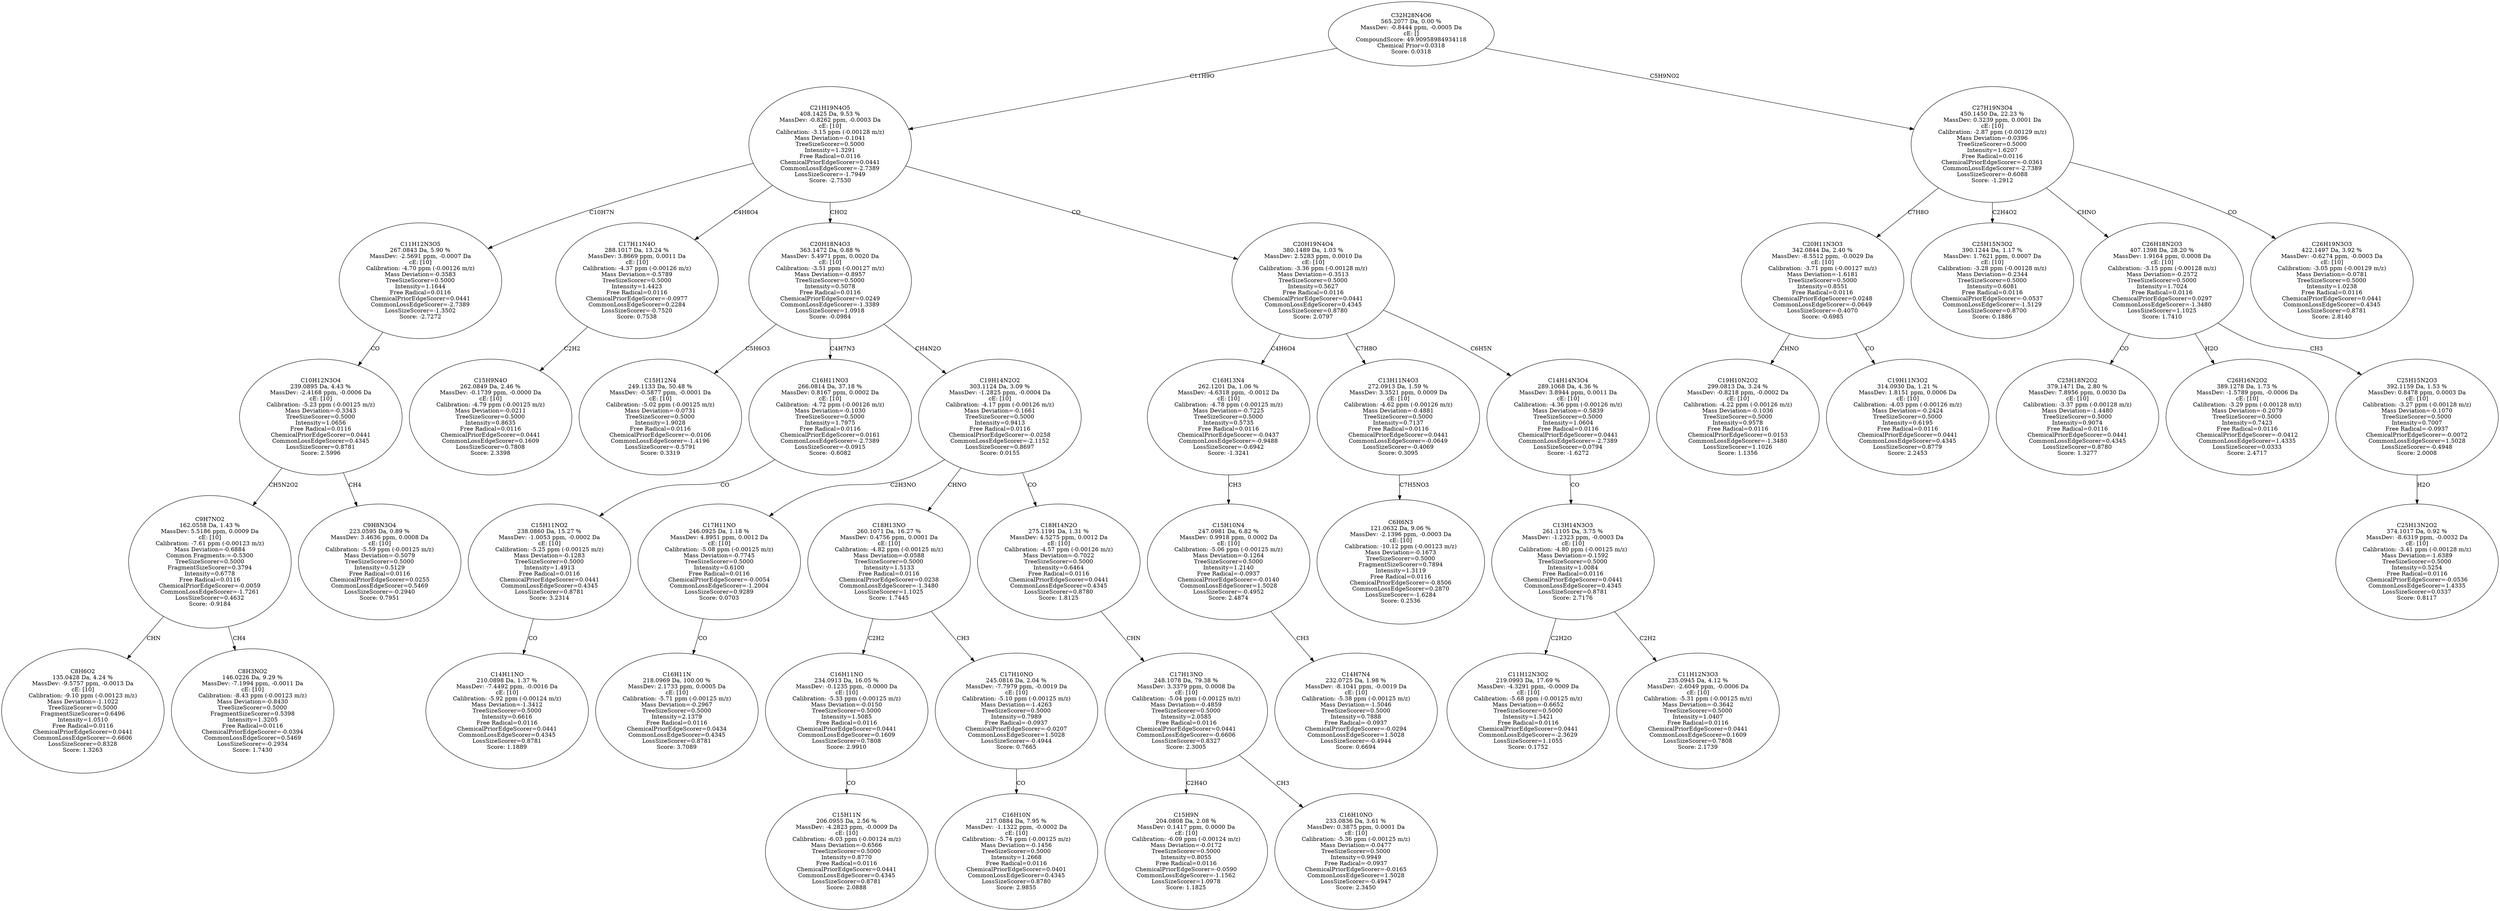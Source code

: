 strict digraph {
v1 [label="C8H6O2\n135.0428 Da, 4.24 %\nMassDev: -9.5757 ppm, -0.0013 Da\ncE: [10]\nCalibration: -9.10 ppm (-0.00123 m/z)\nMass Deviation=-1.1022\nTreeSizeScorer=0.5000\nFragmentSizeScorer=0.6496\nIntensity=1.0510\nFree Radical=0.0116\nChemicalPriorEdgeScorer=0.0441\nCommonLossEdgeScorer=-0.6606\nLossSizeScorer=0.8328\nScore: 1.3263"];
v2 [label="C8H3NO2\n146.0226 Da, 9.29 %\nMassDev: -7.1994 ppm, -0.0011 Da\ncE: [10]\nCalibration: -8.43 ppm (-0.00123 m/z)\nMass Deviation=-0.8430\nTreeSizeScorer=0.5000\nFragmentSizeScorer=0.5398\nIntensity=1.3205\nFree Radical=0.0116\nChemicalPriorEdgeScorer=-0.0394\nCommonLossEdgeScorer=0.5469\nLossSizeScorer=-0.2934\nScore: 1.7430"];
v3 [label="C9H7NO2\n162.0558 Da, 1.43 %\nMassDev: 5.5186 ppm, 0.0009 Da\ncE: [10]\nCalibration: -7.61 ppm (-0.00123 m/z)\nMass Deviation=-0.6884\nCommon Fragments:=-0.5300\nTreeSizeScorer=0.5000\nFragmentSizeScorer=0.3794\nIntensity=0.6778\nFree Radical=0.0116\nChemicalPriorEdgeScorer=-0.0059\nCommonLossEdgeScorer=-1.7261\nLossSizeScorer=0.4632\nScore: -0.9184"];
v4 [label="C9H8N3O4\n223.0595 Da, 0.89 %\nMassDev: 3.4636 ppm, 0.0008 Da\ncE: [10]\nCalibration: -5.59 ppm (-0.00125 m/z)\nMass Deviation=-0.5079\nTreeSizeScorer=0.5000\nIntensity=0.5129\nFree Radical=0.0116\nChemicalPriorEdgeScorer=0.0255\nCommonLossEdgeScorer=0.5469\nLossSizeScorer=-0.2940\nScore: 0.7951"];
v5 [label="C10H12N3O4\n239.0895 Da, 4.43 %\nMassDev: -2.4168 ppm, -0.0006 Da\ncE: [10]\nCalibration: -5.23 ppm (-0.00125 m/z)\nMass Deviation=-0.3343\nTreeSizeScorer=0.5000\nIntensity=1.0656\nFree Radical=0.0116\nChemicalPriorEdgeScorer=0.0441\nCommonLossEdgeScorer=0.4345\nLossSizeScorer=0.8781\nScore: 2.5996"];
v6 [label="C11H12N3O5\n267.0843 Da, 5.90 %\nMassDev: -2.5691 ppm, -0.0007 Da\ncE: [10]\nCalibration: -4.70 ppm (-0.00126 m/z)\nMass Deviation=-0.3583\nTreeSizeScorer=0.5000\nIntensity=1.1644\nFree Radical=0.0116\nChemicalPriorEdgeScorer=0.0441\nCommonLossEdgeScorer=-2.7389\nLossSizeScorer=-1.3502\nScore: -2.7272"];
v7 [label="C15H9N4O\n262.0849 Da, 2.46 %\nMassDev: -0.1739 ppm, -0.0000 Da\ncE: [10]\nCalibration: -4.79 ppm (-0.00125 m/z)\nMass Deviation=-0.0211\nTreeSizeScorer=0.5000\nIntensity=0.8635\nFree Radical=0.0116\nChemicalPriorEdgeScorer=0.0441\nCommonLossEdgeScorer=0.1609\nLossSizeScorer=0.7808\nScore: 2.3398"];
v8 [label="C17H11N4O\n288.1017 Da, 13.24 %\nMassDev: 3.8669 ppm, 0.0011 Da\ncE: [10]\nCalibration: -4.37 ppm (-0.00126 m/z)\nMass Deviation=-0.5789\nTreeSizeScorer=0.5000\nIntensity=1.4423\nFree Radical=0.0116\nChemicalPriorEdgeScorer=-0.0977\nCommonLossEdgeScorer=0.2284\nLossSizeScorer=-0.7520\nScore: 0.7538"];
v9 [label="C15H12N4\n249.1133 Da, 50.48 %\nMassDev: -0.5877 ppm, -0.0001 Da\ncE: [10]\nCalibration: -5.02 ppm (-0.00125 m/z)\nMass Deviation=-0.0731\nTreeSizeScorer=0.5000\nIntensity=1.9028\nFree Radical=0.0116\nChemicalPriorEdgeScorer=-0.0106\nCommonLossEdgeScorer=-1.4196\nLossSizeScorer=-0.5791\nScore: 0.3319"];
v10 [label="C14H11NO\n210.0898 Da, 1.37 %\nMassDev: -7.4492 ppm, -0.0016 Da\ncE: [10]\nCalibration: -5.92 ppm (-0.00124 m/z)\nMass Deviation=-1.3412\nTreeSizeScorer=0.5000\nIntensity=0.6616\nFree Radical=0.0116\nChemicalPriorEdgeScorer=0.0441\nCommonLossEdgeScorer=0.4345\nLossSizeScorer=0.8781\nScore: 1.1889"];
v11 [label="C15H11NO2\n238.0860 Da, 15.27 %\nMassDev: -1.0053 ppm, -0.0002 Da\ncE: [10]\nCalibration: -5.25 ppm (-0.00125 m/z)\nMass Deviation=-0.1283\nTreeSizeScorer=0.5000\nIntensity=1.4913\nFree Radical=0.0116\nChemicalPriorEdgeScorer=0.0441\nCommonLossEdgeScorer=0.4345\nLossSizeScorer=0.8781\nScore: 3.2314"];
v12 [label="C16H11NO3\n266.0814 Da, 37.18 %\nMassDev: 0.8167 ppm, 0.0002 Da\ncE: [10]\nCalibration: -4.72 ppm (-0.00126 m/z)\nMass Deviation=-0.1030\nTreeSizeScorer=0.5000\nIntensity=1.7975\nFree Radical=0.0116\nChemicalPriorEdgeScorer=0.0161\nCommonLossEdgeScorer=-2.7389\nLossSizeScorer=-0.0915\nScore: -0.6082"];
v13 [label="C16H11N\n218.0969 Da, 100.00 %\nMassDev: 2.1733 ppm, 0.0005 Da\ncE: [10]\nCalibration: -5.71 ppm (-0.00125 m/z)\nMass Deviation=-0.2967\nTreeSizeScorer=0.5000\nIntensity=2.1379\nFree Radical=0.0116\nChemicalPriorEdgeScorer=0.0434\nCommonLossEdgeScorer=0.4345\nLossSizeScorer=0.8781\nScore: 3.7089"];
v14 [label="C17H11NO\n246.0925 Da, 1.18 %\nMassDev: 4.8951 ppm, 0.0012 Da\ncE: [10]\nCalibration: -5.08 ppm (-0.00125 m/z)\nMass Deviation=-0.7745\nTreeSizeScorer=0.5000\nIntensity=0.6100\nFree Radical=0.0116\nChemicalPriorEdgeScorer=-0.0054\nCommonLossEdgeScorer=-1.2004\nLossSizeScorer=0.9289\nScore: 0.0703"];
v15 [label="C15H11N\n206.0955 Da, 2.56 %\nMassDev: -4.2823 ppm, -0.0009 Da\ncE: [10]\nCalibration: -6.03 ppm (-0.00124 m/z)\nMass Deviation=-0.6566\nTreeSizeScorer=0.5000\nIntensity=0.8770\nFree Radical=0.0116\nChemicalPriorEdgeScorer=0.0441\nCommonLossEdgeScorer=0.4345\nLossSizeScorer=0.8781\nScore: 2.0888"];
v16 [label="C16H11NO\n234.0913 Da, 16.05 %\nMassDev: -0.1235 ppm, -0.0000 Da\ncE: [10]\nCalibration: -5.33 ppm (-0.00125 m/z)\nMass Deviation=-0.0150\nTreeSizeScorer=0.5000\nIntensity=1.5085\nFree Radical=0.0116\nChemicalPriorEdgeScorer=0.0441\nCommonLossEdgeScorer=0.1609\nLossSizeScorer=0.7808\nScore: 2.9910"];
v17 [label="C16H10N\n217.0884 Da, 7.95 %\nMassDev: -1.1322 ppm, -0.0002 Da\ncE: [10]\nCalibration: -5.74 ppm (-0.00125 m/z)\nMass Deviation=-0.1456\nTreeSizeScorer=0.5000\nIntensity=1.2668\nFree Radical=0.0116\nChemicalPriorEdgeScorer=0.0401\nCommonLossEdgeScorer=0.4345\nLossSizeScorer=0.8780\nScore: 2.9855"];
v18 [label="C17H10NO\n245.0816 Da, 2.04 %\nMassDev: -7.7979 ppm, -0.0019 Da\ncE: [10]\nCalibration: -5.10 ppm (-0.00125 m/z)\nMass Deviation=-1.4263\nTreeSizeScorer=0.5000\nIntensity=0.7989\nFree Radical=-0.0937\nChemicalPriorEdgeScorer=-0.0207\nCommonLossEdgeScorer=1.5028\nLossSizeScorer=-0.4944\nScore: 0.7665"];
v19 [label="C18H13NO\n260.1071 Da, 16.27 %\nMassDev: 0.4756 ppm, 0.0001 Da\ncE: [10]\nCalibration: -4.82 ppm (-0.00125 m/z)\nMass Deviation=-0.0588\nTreeSizeScorer=0.5000\nIntensity=1.5133\nFree Radical=0.0116\nChemicalPriorEdgeScorer=0.0238\nCommonLossEdgeScorer=-1.3480\nLossSizeScorer=1.1025\nScore: 1.7445"];
v20 [label="C15H9N\n204.0808 Da, 2.08 %\nMassDev: 0.1417 ppm, 0.0000 Da\ncE: [10]\nCalibration: -6.09 ppm (-0.00124 m/z)\nMass Deviation=-0.0172\nTreeSizeScorer=0.5000\nIntensity=0.8055\nFree Radical=0.0116\nChemicalPriorEdgeScorer=-0.0590\nCommonLossEdgeScorer=-1.1562\nLossSizeScorer=1.0978\nScore: 1.1825"];
v21 [label="C16H10NO\n233.0836 Da, 3.61 %\nMassDev: 0.3875 ppm, 0.0001 Da\ncE: [10]\nCalibration: -5.36 ppm (-0.00125 m/z)\nMass Deviation=-0.0477\nTreeSizeScorer=0.5000\nIntensity=0.9949\nFree Radical=-0.0937\nChemicalPriorEdgeScorer=-0.0165\nCommonLossEdgeScorer=1.5028\nLossSizeScorer=-0.4947\nScore: 2.3450"];
v22 [label="C17H13NO\n248.1078 Da, 79.38 %\nMassDev: 3.3379 ppm, 0.0008 Da\ncE: [10]\nCalibration: -5.04 ppm (-0.00125 m/z)\nMass Deviation=-0.4859\nTreeSizeScorer=0.5000\nIntensity=2.0585\nFree Radical=0.0116\nChemicalPriorEdgeScorer=0.0441\nCommonLossEdgeScorer=-0.6606\nLossSizeScorer=0.8327\nScore: 2.3005"];
v23 [label="C18H14N2O\n275.1191 Da, 1.31 %\nMassDev: 4.5275 ppm, 0.0012 Da\ncE: [10]\nCalibration: -4.57 ppm (-0.00126 m/z)\nMass Deviation=-0.7022\nTreeSizeScorer=0.5000\nIntensity=0.6464\nFree Radical=0.0116\nChemicalPriorEdgeScorer=0.0441\nCommonLossEdgeScorer=0.4345\nLossSizeScorer=0.8780\nScore: 1.8125"];
v24 [label="C19H14N2O2\n303.1124 Da, 3.09 %\nMassDev: -1.2825 ppm, -0.0004 Da\ncE: [10]\nCalibration: -4.17 ppm (-0.00126 m/z)\nMass Deviation=-0.1661\nTreeSizeScorer=0.5000\nIntensity=0.9413\nFree Radical=0.0116\nChemicalPriorEdgeScorer=-0.0258\nCommonLossEdgeScorer=-2.1152\nLossSizeScorer=0.8697\nScore: 0.0155"];
v25 [label="C20H18N4O3\n363.1472 Da, 0.88 %\nMassDev: 5.4971 ppm, 0.0020 Da\ncE: [10]\nCalibration: -3.51 ppm (-0.00127 m/z)\nMass Deviation=-0.8957\nTreeSizeScorer=0.5000\nIntensity=0.5078\nFree Radical=0.0116\nChemicalPriorEdgeScorer=0.0249\nCommonLossEdgeScorer=-1.3389\nLossSizeScorer=1.0918\nScore: -0.0984"];
v26 [label="C14H7N4\n232.0725 Da, 1.98 %\nMassDev: -8.1041 ppm, -0.0019 Da\ncE: [10]\nCalibration: -5.38 ppm (-0.00125 m/z)\nMass Deviation=-1.5046\nTreeSizeScorer=0.5000\nIntensity=0.7888\nFree Radical=-0.0937\nChemicalPriorEdgeScorer=-0.0294\nCommonLossEdgeScorer=1.5028\nLossSizeScorer=-0.4944\nScore: 0.6694"];
v27 [label="C15H10N4\n247.0981 Da, 6.82 %\nMassDev: 0.9918 ppm, 0.0002 Da\ncE: [10]\nCalibration: -5.06 ppm (-0.00125 m/z)\nMass Deviation=-0.1264\nTreeSizeScorer=0.5000\nIntensity=1.2140\nFree Radical=-0.0937\nChemicalPriorEdgeScorer=-0.0140\nCommonLossEdgeScorer=1.5028\nLossSizeScorer=-0.4952\nScore: 2.4874"];
v28 [label="C16H13N4\n262.1201 Da, 1.06 %\nMassDev: -4.6318 ppm, -0.0012 Da\ncE: [10]\nCalibration: -4.78 ppm (-0.00125 m/z)\nMass Deviation=-0.7225\nTreeSizeScorer=0.5000\nIntensity=0.5735\nFree Radical=0.0116\nChemicalPriorEdgeScorer=-0.0437\nCommonLossEdgeScorer=-0.9488\nLossSizeScorer=-0.6942\nScore: -1.3241"];
v29 [label="C6H6N3\n121.0632 Da, 9.06 %\nMassDev: -2.1396 ppm, -0.0003 Da\ncE: [10]\nCalibration: -10.12 ppm (-0.00123 m/z)\nMass Deviation=-0.1673\nTreeSizeScorer=0.5000\nFragmentSizeScorer=0.7894\nIntensity=1.3119\nFree Radical=0.0116\nChemicalPriorEdgeScorer=-0.8506\nCommonLossEdgeScorer=0.2870\nLossSizeScorer=-1.6284\nScore: 0.2536"];
v30 [label="C13H11N4O3\n272.0913 Da, 1.59 %\nMassDev: 3.3521 ppm, 0.0009 Da\ncE: [10]\nCalibration: -4.62 ppm (-0.00126 m/z)\nMass Deviation=-0.4881\nTreeSizeScorer=0.5000\nIntensity=0.7137\nFree Radical=0.0116\nChemicalPriorEdgeScorer=0.0441\nCommonLossEdgeScorer=-0.0649\nLossSizeScorer=-0.4069\nScore: 0.3095"];
v31 [label="C11H12N3O2\n219.0993 Da, 17.69 %\nMassDev: -4.3291 ppm, -0.0009 Da\ncE: [10]\nCalibration: -5.68 ppm (-0.00125 m/z)\nMass Deviation=-0.6652\nTreeSizeScorer=0.5000\nIntensity=1.5421\nFree Radical=0.0116\nChemicalPriorEdgeScorer=0.0441\nCommonLossEdgeScorer=-2.3629\nLossSizeScorer=1.1055\nScore: 0.1752"];
v32 [label="C11H12N3O3\n235.0945 Da, 4.12 %\nMassDev: -2.6049 ppm, -0.0006 Da\ncE: [10]\nCalibration: -5.31 ppm (-0.00125 m/z)\nMass Deviation=-0.3642\nTreeSizeScorer=0.5000\nIntensity=1.0407\nFree Radical=0.0116\nChemicalPriorEdgeScorer=0.0441\nCommonLossEdgeScorer=0.1609\nLossSizeScorer=0.7808\nScore: 2.1739"];
v33 [label="C13H14N3O3\n261.1105 Da, 3.75 %\nMassDev: -1.2323 ppm, -0.0003 Da\ncE: [10]\nCalibration: -4.80 ppm (-0.00125 m/z)\nMass Deviation=-0.1592\nTreeSizeScorer=0.5000\nIntensity=1.0084\nFree Radical=0.0116\nChemicalPriorEdgeScorer=0.0441\nCommonLossEdgeScorer=0.4345\nLossSizeScorer=0.8781\nScore: 2.7176"];
v34 [label="C14H14N3O4\n289.1068 Da, 4.36 %\nMassDev: 3.8944 ppm, 0.0011 Da\ncE: [10]\nCalibration: -4.36 ppm (-0.00126 m/z)\nMass Deviation=-0.5839\nTreeSizeScorer=0.5000\nIntensity=1.0604\nFree Radical=0.0116\nChemicalPriorEdgeScorer=0.0441\nCommonLossEdgeScorer=-2.7389\nLossSizeScorer=0.0794\nScore: -1.6272"];
v35 [label="C20H19N4O4\n380.1489 Da, 1.03 %\nMassDev: 2.5283 ppm, 0.0010 Da\ncE: [10]\nCalibration: -3.36 ppm (-0.00128 m/z)\nMass Deviation=-0.3513\nTreeSizeScorer=0.5000\nIntensity=0.5627\nFree Radical=0.0116\nChemicalPriorEdgeScorer=0.0441\nCommonLossEdgeScorer=0.4345\nLossSizeScorer=0.8780\nScore: 2.0797"];
v36 [label="C21H19N4O5\n408.1425 Da, 9.53 %\nMassDev: -0.8262 ppm, -0.0003 Da\ncE: [10]\nCalibration: -3.15 ppm (-0.00128 m/z)\nMass Deviation=-0.1041\nTreeSizeScorer=0.5000\nIntensity=1.3291\nFree Radical=0.0116\nChemicalPriorEdgeScorer=0.0441\nCommonLossEdgeScorer=-2.7389\nLossSizeScorer=-1.7949\nScore: -2.7530"];
v37 [label="C19H10N2O2\n299.0813 Da, 3.24 %\nMassDev: -0.8218 ppm, -0.0002 Da\ncE: [10]\nCalibration: -4.22 ppm (-0.00126 m/z)\nMass Deviation=-0.1036\nTreeSizeScorer=0.5000\nIntensity=0.9578\nFree Radical=0.0116\nChemicalPriorEdgeScorer=0.0153\nCommonLossEdgeScorer=-1.3480\nLossSizeScorer=1.1026\nScore: 1.1356"];
v38 [label="C19H11N3O2\n314.0930 Da, 1.21 %\nMassDev: 1.8151 ppm, 0.0006 Da\ncE: [10]\nCalibration: -4.03 ppm (-0.00126 m/z)\nMass Deviation=-0.2424\nTreeSizeScorer=0.5000\nIntensity=0.6195\nFree Radical=0.0116\nChemicalPriorEdgeScorer=0.0441\nCommonLossEdgeScorer=0.4345\nLossSizeScorer=0.8779\nScore: 2.2453"];
v39 [label="C20H11N3O3\n342.0844 Da, 2.40 %\nMassDev: -8.5512 ppm, -0.0029 Da\ncE: [10]\nCalibration: -3.71 ppm (-0.00127 m/z)\nMass Deviation=-1.6181\nTreeSizeScorer=0.5000\nIntensity=0.8551\nFree Radical=0.0116\nChemicalPriorEdgeScorer=0.0248\nCommonLossEdgeScorer=-0.0649\nLossSizeScorer=-0.4070\nScore: -0.6985"];
v40 [label="C25H15N3O2\n390.1244 Da, 1.17 %\nMassDev: 1.7621 ppm, 0.0007 Da\ncE: [10]\nCalibration: -3.28 ppm (-0.00128 m/z)\nMass Deviation=-0.2344\nTreeSizeScorer=0.5000\nIntensity=0.6081\nFree Radical=0.0116\nChemicalPriorEdgeScorer=-0.0537\nCommonLossEdgeScorer=-1.5129\nLossSizeScorer=0.8700\nScore: 0.1886"];
v41 [label="C25H18N2O2\n379.1471 Da, 2.80 %\nMassDev: 7.8956 ppm, 0.0030 Da\ncE: [10]\nCalibration: -3.37 ppm (-0.00128 m/z)\nMass Deviation=-1.4480\nTreeSizeScorer=0.5000\nIntensity=0.9074\nFree Radical=0.0116\nChemicalPriorEdgeScorer=0.0441\nCommonLossEdgeScorer=0.4345\nLossSizeScorer=0.8780\nScore: 1.3277"];
v42 [label="C26H16N2O2\n389.1278 Da, 1.73 %\nMassDev: -1.5789 ppm, -0.0006 Da\ncE: [10]\nCalibration: -3.29 ppm (-0.00128 m/z)\nMass Deviation=-0.2079\nTreeSizeScorer=0.5000\nIntensity=0.7423\nFree Radical=0.0116\nChemicalPriorEdgeScorer=-0.0412\nCommonLossEdgeScorer=1.4335\nLossSizeScorer=0.0333\nScore: 2.4717"];
v43 [label="C25H13N2O2\n374.1017 Da, 0.92 %\nMassDev: -8.6319 ppm, -0.0032 Da\ncE: [10]\nCalibration: -3.41 ppm (-0.00128 m/z)\nMass Deviation=-1.6389\nTreeSizeScorer=0.5000\nIntensity=0.5254\nFree Radical=0.0116\nChemicalPriorEdgeScorer=-0.0536\nCommonLossEdgeScorer=1.4335\nLossSizeScorer=0.0337\nScore: 0.8117"];
v44 [label="C25H15N2O3\n392.1159 Da, 1.53 %\nMassDev: 0.8478 ppm, 0.0003 Da\ncE: [10]\nCalibration: -3.27 ppm (-0.00128 m/z)\nMass Deviation=-0.1070\nTreeSizeScorer=0.5000\nIntensity=0.7007\nFree Radical=-0.0937\nChemicalPriorEdgeScorer=-0.0072\nCommonLossEdgeScorer=1.5028\nLossSizeScorer=-0.4948\nScore: 2.0008"];
v45 [label="C26H18N2O3\n407.1398 Da, 28.20 %\nMassDev: 1.9164 ppm, 0.0008 Da\ncE: [10]\nCalibration: -3.15 ppm (-0.00128 m/z)\nMass Deviation=-0.2572\nTreeSizeScorer=0.5000\nIntensity=1.7024\nFree Radical=0.0116\nChemicalPriorEdgeScorer=0.0297\nCommonLossEdgeScorer=-1.3480\nLossSizeScorer=1.1025\nScore: 1.7410"];
v46 [label="C26H19N3O3\n422.1497 Da, 3.92 %\nMassDev: -0.6274 ppm, -0.0003 Da\ncE: [10]\nCalibration: -3.05 ppm (-0.00129 m/z)\nMass Deviation=-0.0781\nTreeSizeScorer=0.5000\nIntensity=1.0238\nFree Radical=0.0116\nChemicalPriorEdgeScorer=0.0441\nCommonLossEdgeScorer=0.4345\nLossSizeScorer=0.8781\nScore: 2.8140"];
v47 [label="C27H19N3O4\n450.1450 Da, 22.23 %\nMassDev: 0.3239 ppm, 0.0001 Da\ncE: [10]\nCalibration: -2.87 ppm (-0.00129 m/z)\nMass Deviation=-0.0396\nTreeSizeScorer=0.5000\nIntensity=1.6207\nFree Radical=0.0116\nChemicalPriorEdgeScorer=-0.0361\nCommonLossEdgeScorer=-2.7389\nLossSizeScorer=-0.6088\nScore: -1.2912"];
v48 [label="C32H28N4O6\n565.2077 Da, 0.00 %\nMassDev: -0.8444 ppm, -0.0005 Da\ncE: []\nCompoundScore: 49.90958984934118\nChemical Prior=0.0318\nScore: 0.0318"];
v3 -> v1 [label="CHN"];
v3 -> v2 [label="CH4"];
v5 -> v3 [label="CH5N2O2"];
v5 -> v4 [label="CH4"];
v6 -> v5 [label="CO"];
v36 -> v6 [label="C10H7N"];
v8 -> v7 [label="C2H2"];
v36 -> v8 [label="C4H8O4"];
v25 -> v9 [label="C5H6O3"];
v11 -> v10 [label="CO"];
v12 -> v11 [label="CO"];
v25 -> v12 [label="C4H7N3"];
v14 -> v13 [label="CO"];
v24 -> v14 [label="C2H3NO"];
v16 -> v15 [label="CO"];
v19 -> v16 [label="C2H2"];
v18 -> v17 [label="CO"];
v19 -> v18 [label="CH3"];
v24 -> v19 [label="CHNO"];
v22 -> v20 [label="C2H4O"];
v22 -> v21 [label="CH3"];
v23 -> v22 [label="CHN"];
v24 -> v23 [label="CO"];
v25 -> v24 [label="CH4N2O"];
v36 -> v25 [label="CHO2"];
v27 -> v26 [label="CH3"];
v28 -> v27 [label="CH3"];
v35 -> v28 [label="C4H6O4"];
v30 -> v29 [label="C7H5NO3"];
v35 -> v30 [label="C7H8O"];
v33 -> v31 [label="C2H2O"];
v33 -> v32 [label="C2H2"];
v34 -> v33 [label="CO"];
v35 -> v34 [label="C6H5N"];
v36 -> v35 [label="CO"];
v48 -> v36 [label="C11H9O"];
v39 -> v37 [label="CHNO"];
v39 -> v38 [label="CO"];
v47 -> v39 [label="C7H8O"];
v47 -> v40 [label="C2H4O2"];
v45 -> v41 [label="CO"];
v45 -> v42 [label="H2O"];
v44 -> v43 [label="H2O"];
v45 -> v44 [label="CH3"];
v47 -> v45 [label="CHNO"];
v47 -> v46 [label="CO"];
v48 -> v47 [label="C5H9NO2"];
}
